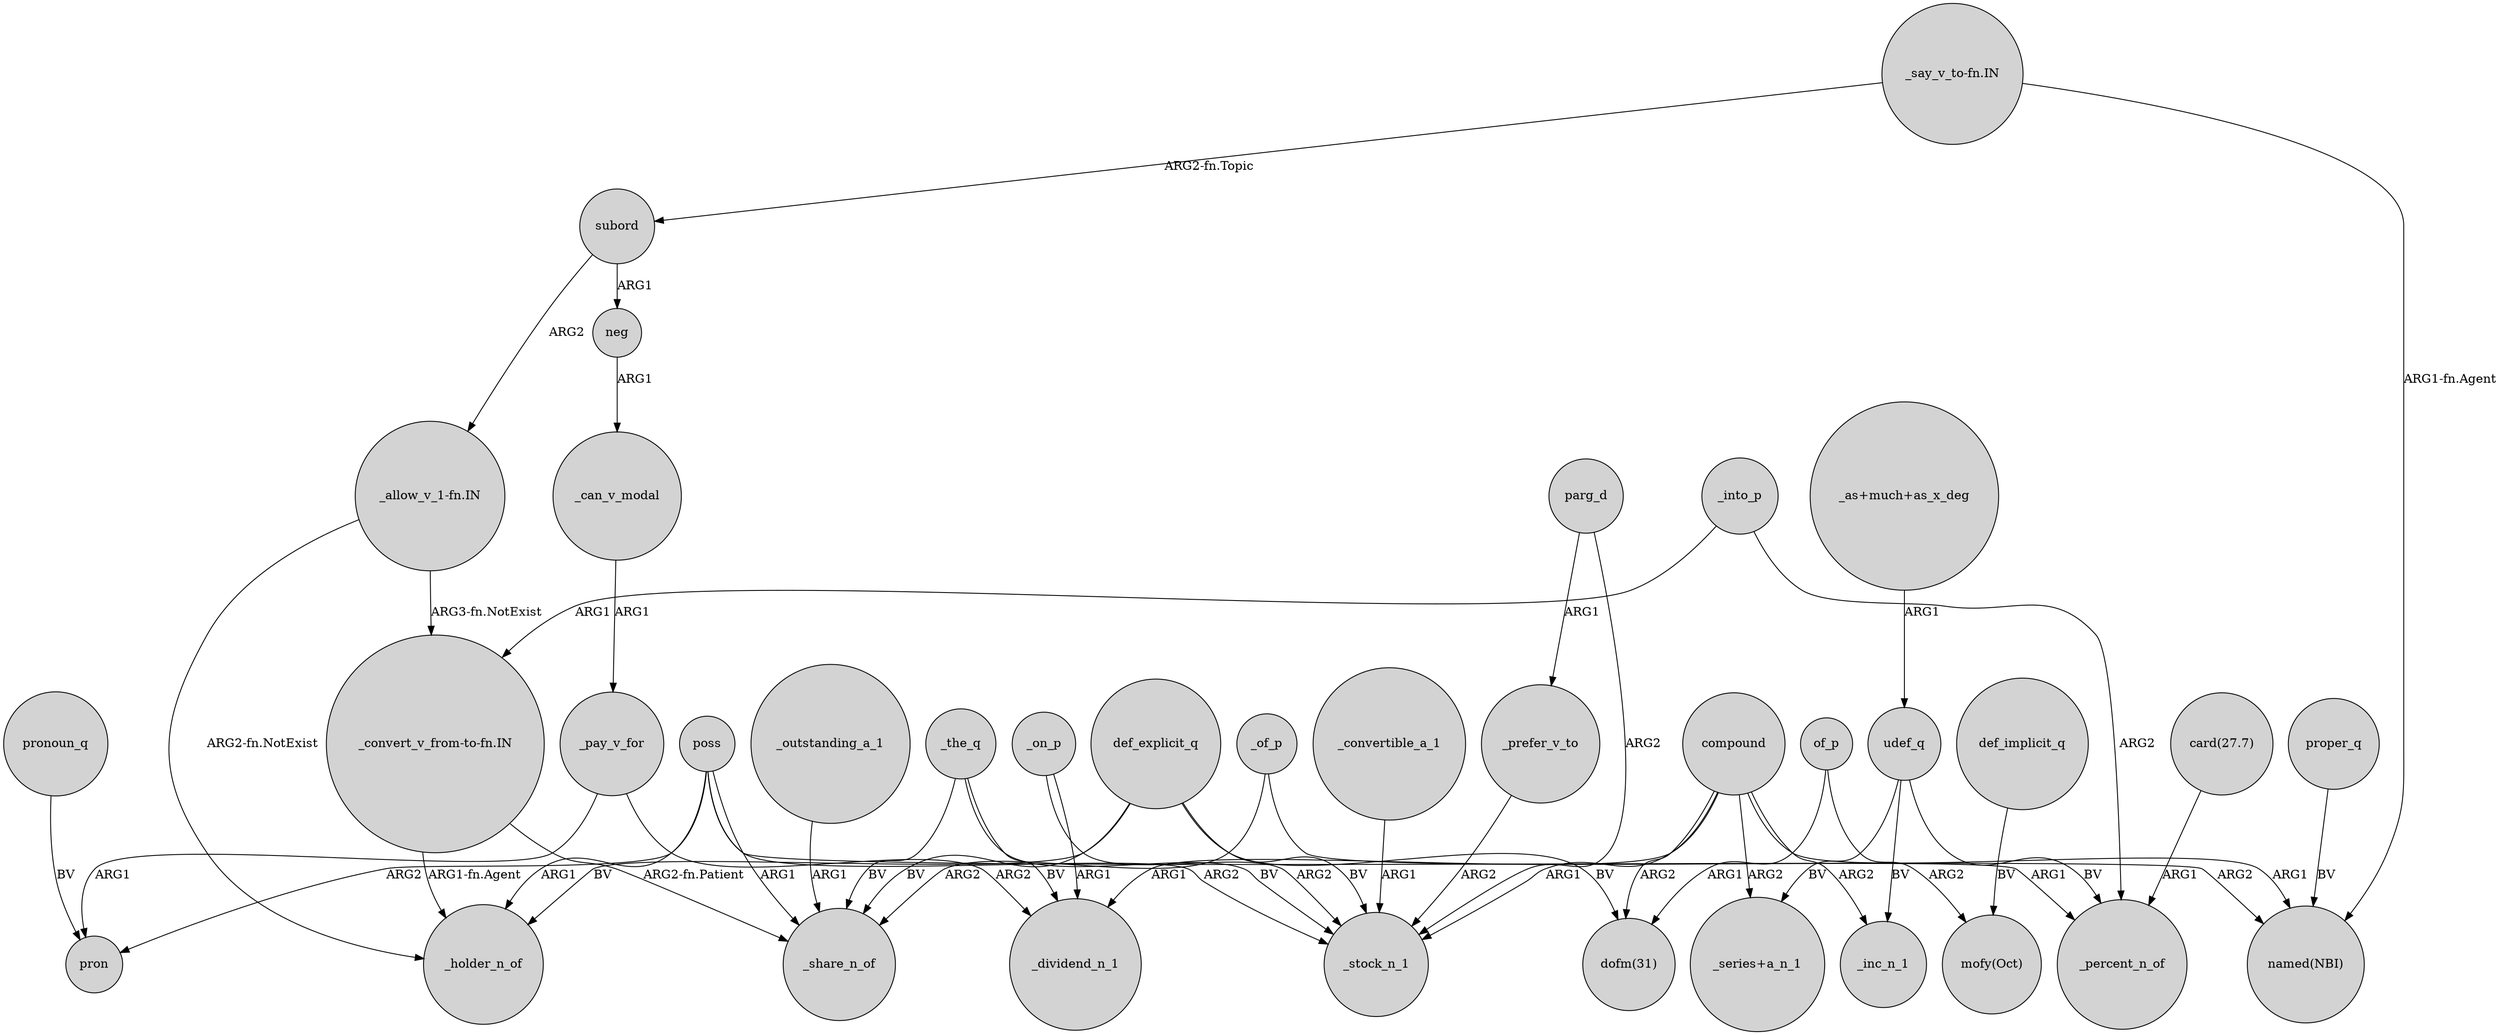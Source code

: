digraph {
	node [shape=circle style=filled]
	"_allow_v_1-fn.IN" -> "_convert_v_from-to-fn.IN" [label="ARG3-fn.NotExist"]
	compound -> "dofm(31)" [label=ARG2]
	_convertible_a_1 -> _stock_n_1 [label=ARG1]
	_on_p -> _stock_n_1 [label=ARG2]
	udef_q -> _inc_n_1 [label=BV]
	poss -> _stock_n_1 [label=ARG2]
	def_implicit_q -> "mofy(Oct)" [label=BV]
	poss -> pron [label=ARG2]
	_the_q -> _stock_n_1 [label=BV]
	_into_p -> "_convert_v_from-to-fn.IN" [label=ARG1]
	_pay_v_for -> _dividend_n_1 [label=ARG2]
	"card(27.7)" -> _percent_n_of [label=ARG1]
	_the_q -> _dividend_n_1 [label=BV]
	poss -> "named(NBI)" [label=ARG2]
	of_p -> "mofy(Oct)" [label=ARG2]
	compound -> _stock_n_1 [label=ARG1]
	_the_q -> _share_n_of [label=BV]
	_pay_v_for -> pron [label=ARG1]
	def_explicit_q -> "dofm(31)" [label=BV]
	_on_p -> _dividend_n_1 [label=ARG1]
	def_explicit_q -> _stock_n_1 [label=BV]
	of_p -> "dofm(31)" [label=ARG1]
	subord -> neg [label=ARG1]
	_outstanding_a_1 -> _share_n_of [label=ARG1]
	proper_q -> "named(NBI)" [label=BV]
	"_convert_v_from-to-fn.IN" -> _holder_n_of [label="ARG1-fn.Agent"]
	_of_p -> _percent_n_of [label=ARG1]
	pronoun_q -> pron [label=BV]
	compound -> "named(NBI)" [label=ARG1]
	"_as+much+as_x_deg" -> udef_q [label=ARG1]
	"_convert_v_from-to-fn.IN" -> _share_n_of [label="ARG2-fn.Patient"]
	def_explicit_q -> _holder_n_of [label=BV]
	"_say_v_to-fn.IN" -> subord [label="ARG2-fn.Topic"]
	"_say_v_to-fn.IN" -> "named(NBI)" [label="ARG1-fn.Agent"]
	subord -> "_allow_v_1-fn.IN" [label=ARG2]
	parg_d -> _prefer_v_to [label=ARG1]
	compound -> "_series+a_n_1" [label=ARG2]
	udef_q -> "_series+a_n_1" [label=BV]
	_prefer_v_to -> _stock_n_1 [label=ARG2]
	_of_p -> _share_n_of [label=ARG2]
	_can_v_modal -> _pay_v_for [label=ARG1]
	poss -> _holder_n_of [label=ARG1]
	udef_q -> _percent_n_of [label=BV]
	compound -> _dividend_n_1 [label=ARG1]
	_into_p -> _percent_n_of [label=ARG2]
	poss -> _share_n_of [label=ARG1]
	def_explicit_q -> _share_n_of [label=BV]
	compound -> _inc_n_1 [label=ARG2]
	neg -> _can_v_modal [label=ARG1]
	"_allow_v_1-fn.IN" -> _holder_n_of [label="ARG2-fn.NotExist"]
	parg_d -> _stock_n_1 [label=ARG2]
}

